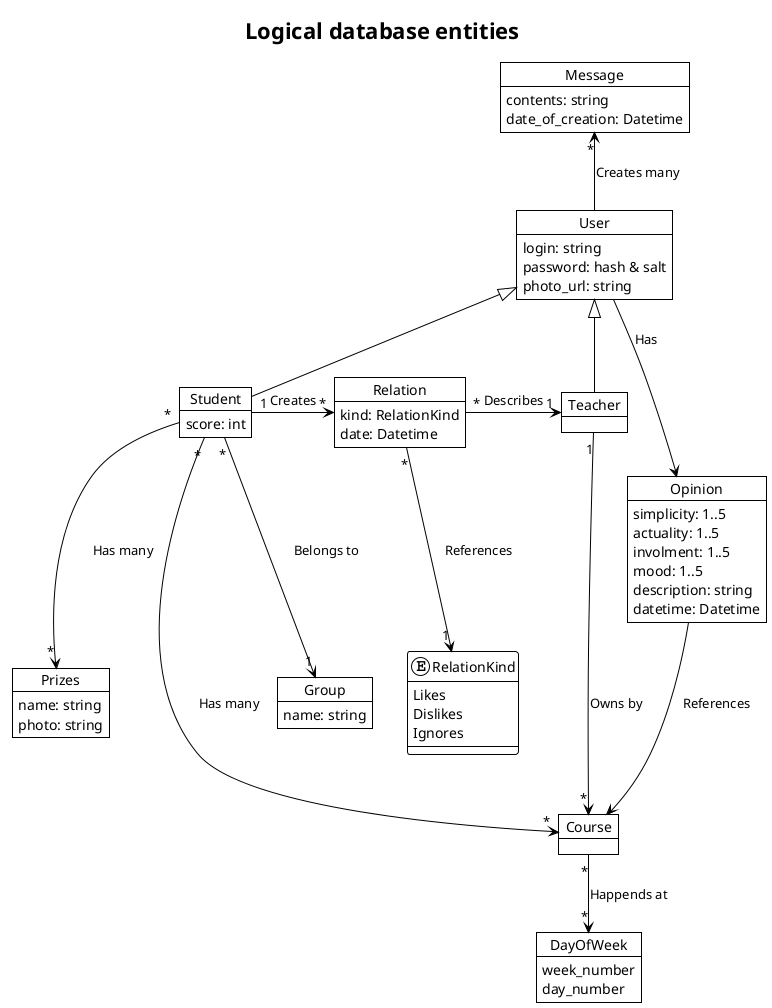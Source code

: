 @startuml

skinparam DefaultFontName FreeMono
!theme plain

title Logical database entities

object DayOfWeek {
    week_number
    day_number
}

object Prizes {
    name: string
    photo: string
}

object User {
    login: string
    password: hash & salt

    photo_url: string
}

object Message {
    contents: string
    date_of_creation: Datetime
}

object Teacher {

}

object Student {
    score: int
}

object Course {

}

Course "*" --> "*" DayOfWeek: Happends at

object Group {
    name: string
}

object Relation {
    kind: RelationKind
    date: Datetime
}

object Opinion {
    simplicity: 1..5
    actuality: 1..5
    involment: 1..5
    mood: 1..5
    description: string
    datetime: Datetime
}


enum RelationKind {
    Likes
    Dislikes
    Ignores
}

Relation "*" --> "1" RelationKind: References

Message "*" <-- User: Creates many

User <|-- Student
User <|-- Teacher

Student "*" --> "*" Prizes: Has many
Student "*" ---> "*" Course: Has many
Teacher "1" ---> "*" Course: Owns by

Student "*" --> "1" Group: Belongs to

Student "1" -right-> "*" Relation: Creates
Relation "*" -right-> "1" Teacher: Describes

User --> Opinion : Has
Opinion --> Course: References

@enduml